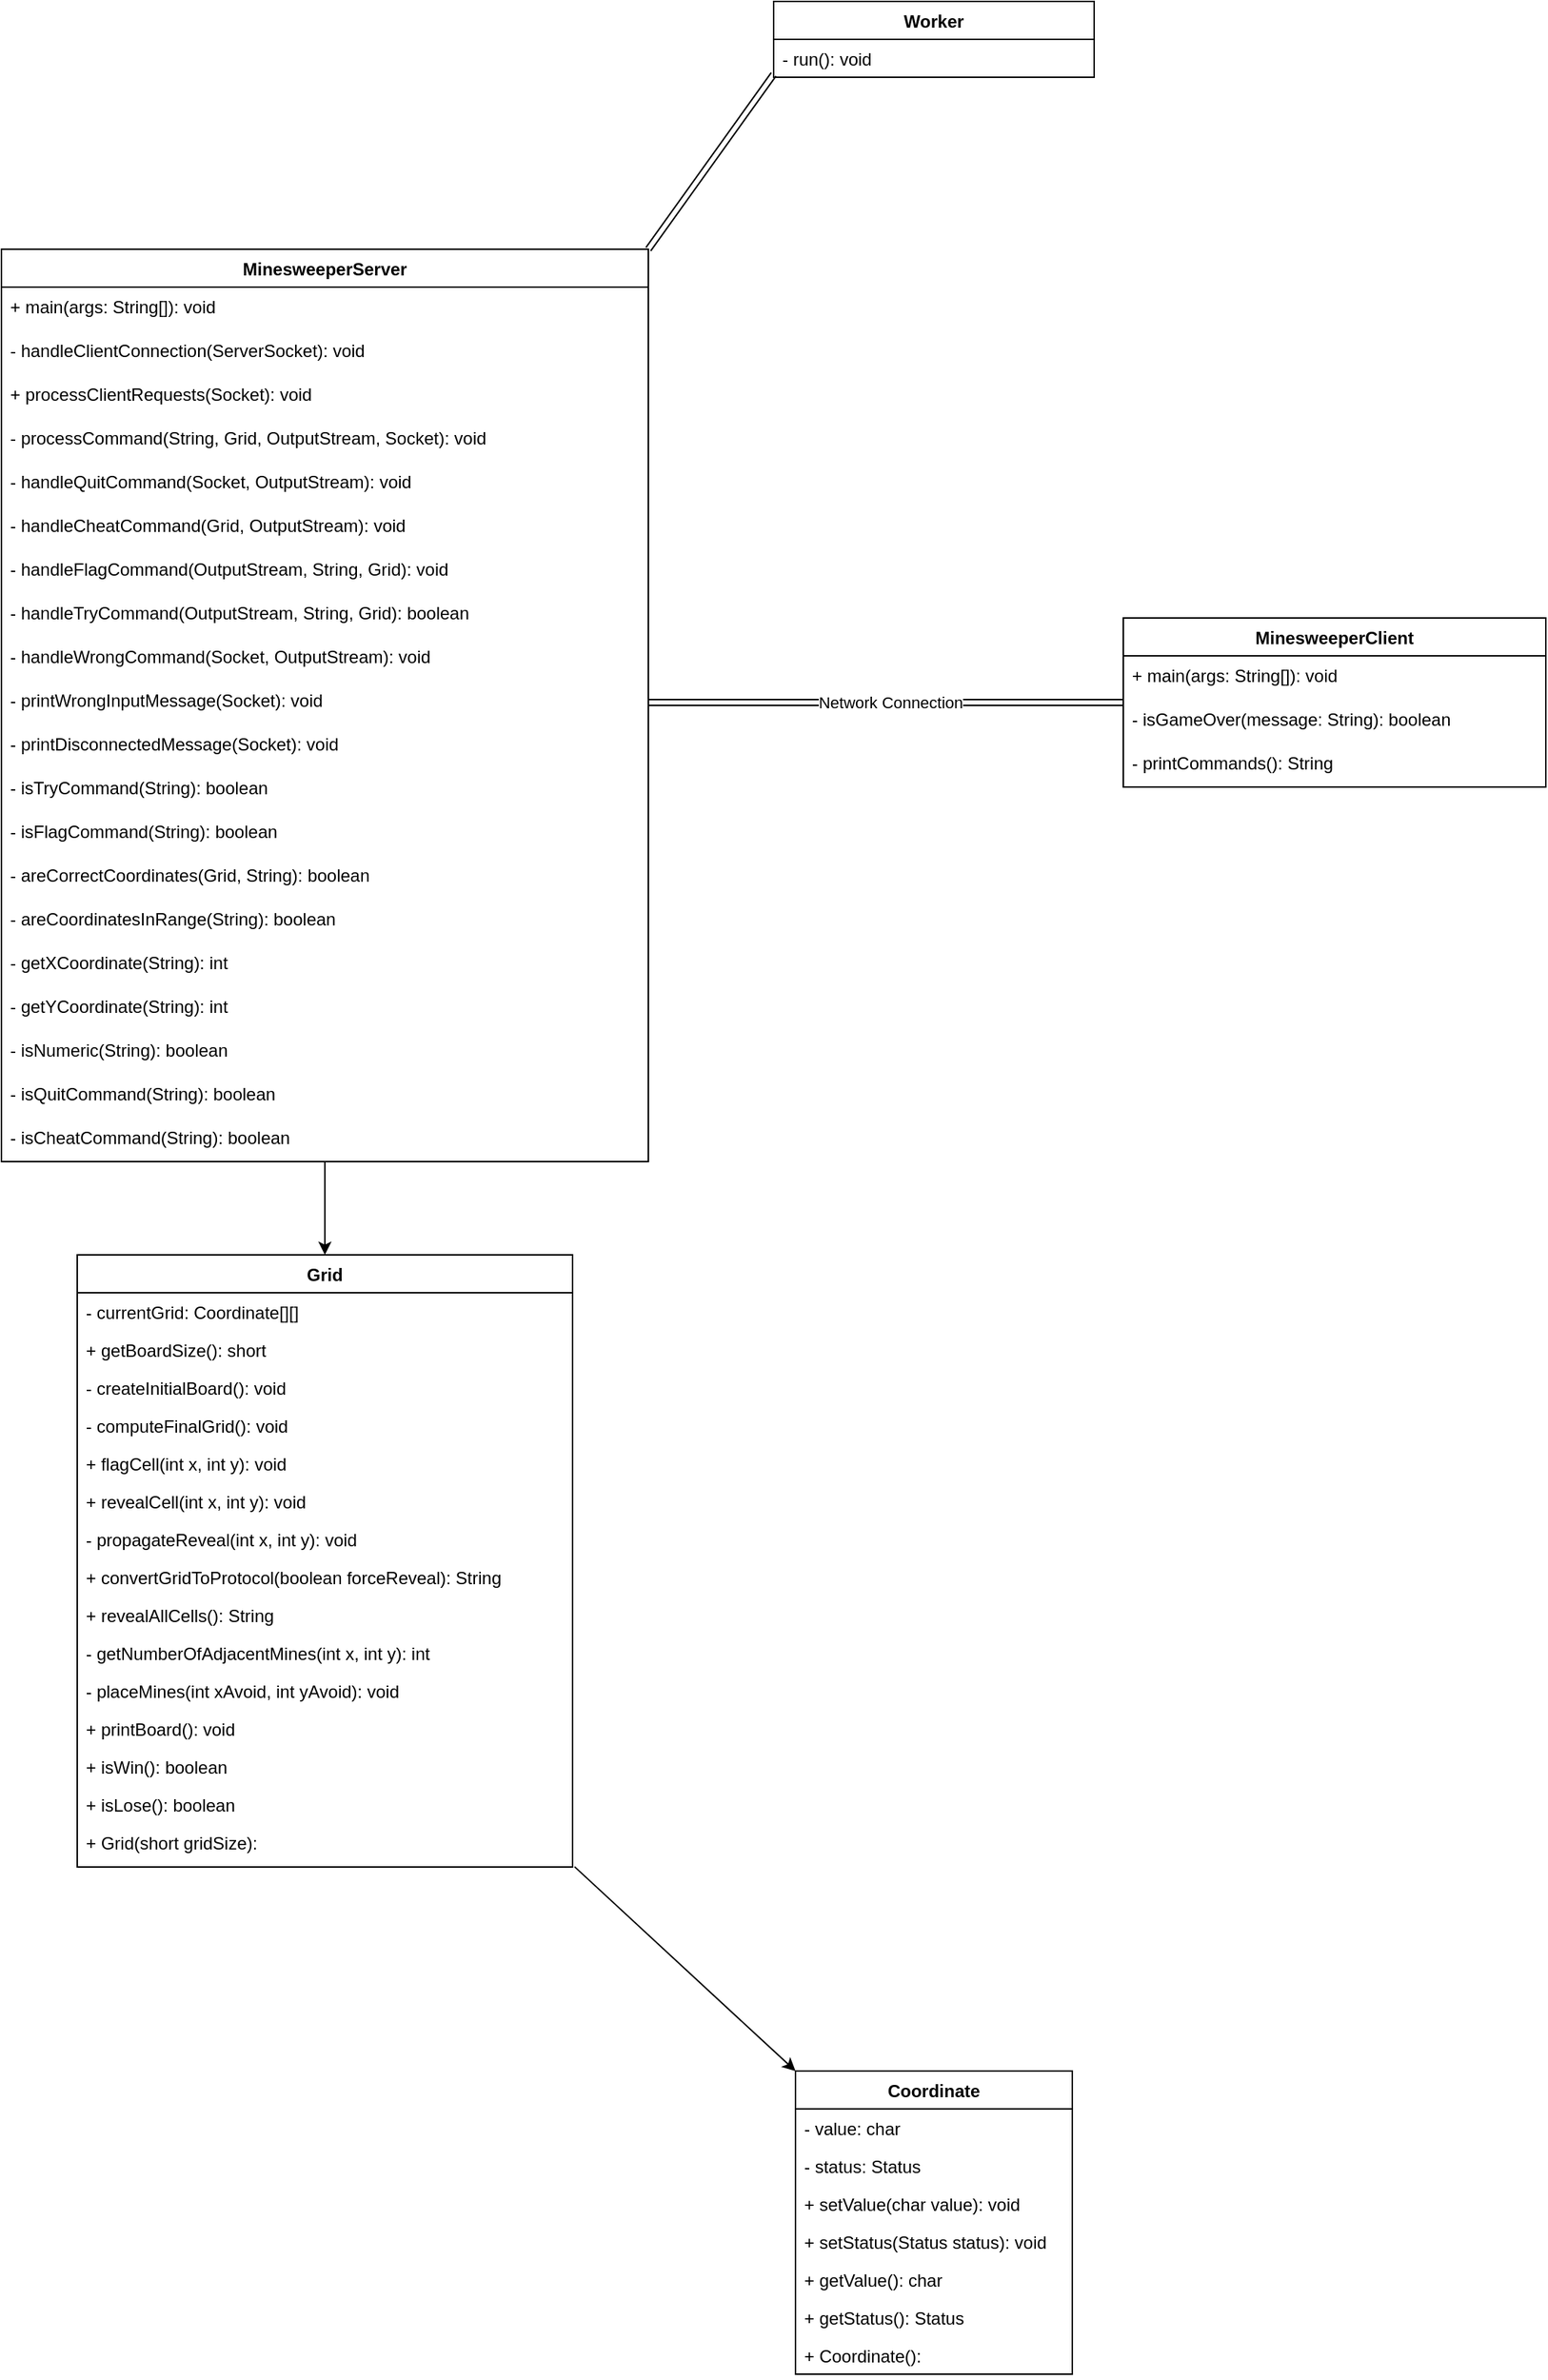 <mxfile>
    <diagram id="MAHr5kk7nUPrVwBGJ5mV" name="Page-1">
        <mxGraphModel dx="703" dy="387" grid="1" gridSize="10" guides="1" tooltips="1" connect="1" arrows="1" fold="1" page="1" pageScale="1" pageWidth="827" pageHeight="1169" background="none" math="0" shadow="0">
            <root>
                <mxCell id="0"/>
                <mxCell id="1" parent="0"/>
                <mxCell id="91" style="edgeStyle=none;html=1;entryX=0;entryY=0;entryDx=0;entryDy=0;exitX=1.004;exitY=0.994;exitDx=0;exitDy=0;exitPerimeter=0;" parent="1" source="30" target="31" edge="1">
                    <mxGeometry relative="1" as="geometry"/>
                </mxCell>
                <mxCell id="14" value="Grid" style="swimlane;fontStyle=1;align=center;verticalAlign=top;childLayout=stackLayout;horizontal=1;startSize=26;horizontalStack=0;resizeParent=1;resizeParentMax=0;resizeLast=0;collapsible=1;marginBottom=0;whiteSpace=wrap;html=1;" parent="1" vertex="1">
                    <mxGeometry x="242" y="970" width="340" height="420" as="geometry"/>
                </mxCell>
                <mxCell id="15" value="- currentGrid: Coordinate[][]" style="text;strokeColor=none;fillColor=none;align=left;verticalAlign=top;spacingLeft=4;spacingRight=4;overflow=hidden;rotatable=0;points=[[0,0.5],[1,0.5]];portConstraint=eastwest;whiteSpace=wrap;html=1;" parent="14" vertex="1">
                    <mxGeometry y="26" width="340" height="26" as="geometry"/>
                </mxCell>
                <mxCell id="16" value="+ getBoardSize(): short" style="text;strokeColor=none;fillColor=none;align=left;verticalAlign=top;spacingLeft=4;spacingRight=4;overflow=hidden;rotatable=0;points=[[0,0.5],[1,0.5]];portConstraint=eastwest;whiteSpace=wrap;html=1;" parent="14" vertex="1">
                    <mxGeometry y="52" width="340" height="26" as="geometry"/>
                </mxCell>
                <mxCell id="17" value="- createInitialBoard(): void" style="text;strokeColor=none;fillColor=none;align=left;verticalAlign=top;spacingLeft=4;spacingRight=4;overflow=hidden;rotatable=0;points=[[0,0.5],[1,0.5]];portConstraint=eastwest;whiteSpace=wrap;html=1;" parent="14" vertex="1">
                    <mxGeometry y="78" width="340" height="26" as="geometry"/>
                </mxCell>
                <mxCell id="18" value="- computeFinalGrid(): void" style="text;strokeColor=none;fillColor=none;align=left;verticalAlign=top;spacingLeft=4;spacingRight=4;overflow=hidden;rotatable=0;points=[[0,0.5],[1,0.5]];portConstraint=eastwest;whiteSpace=wrap;html=1;" parent="14" vertex="1">
                    <mxGeometry y="104" width="340" height="26" as="geometry"/>
                </mxCell>
                <mxCell id="19" value="+ flagCell(int x, int y): void" style="text;strokeColor=none;fillColor=none;align=left;verticalAlign=top;spacingLeft=4;spacingRight=4;overflow=hidden;rotatable=0;points=[[0,0.5],[1,0.5]];portConstraint=eastwest;whiteSpace=wrap;html=1;" parent="14" vertex="1">
                    <mxGeometry y="130" width="340" height="26" as="geometry"/>
                </mxCell>
                <mxCell id="20" value="+ revealCell(int x, int y): void" style="text;strokeColor=none;fillColor=none;align=left;verticalAlign=top;spacingLeft=4;spacingRight=4;overflow=hidden;rotatable=0;points=[[0,0.5],[1,0.5]];portConstraint=eastwest;whiteSpace=wrap;html=1;" parent="14" vertex="1">
                    <mxGeometry y="156" width="340" height="26" as="geometry"/>
                </mxCell>
                <mxCell id="22" value="- propagateReveal(int x, int y): void" style="text;strokeColor=none;fillColor=none;align=left;verticalAlign=top;spacingLeft=4;spacingRight=4;overflow=hidden;rotatable=0;points=[[0,0.5],[1,0.5]];portConstraint=eastwest;whiteSpace=wrap;html=1;" parent="14" vertex="1">
                    <mxGeometry y="182" width="340" height="26" as="geometry"/>
                </mxCell>
                <mxCell id="23" value="+ convertGridToProtocol(boolean forceReveal): String" style="text;strokeColor=none;fillColor=none;align=left;verticalAlign=top;spacingLeft=4;spacingRight=4;overflow=hidden;rotatable=0;points=[[0,0.5],[1,0.5]];portConstraint=eastwest;whiteSpace=wrap;html=1;" parent="14" vertex="1">
                    <mxGeometry y="208" width="340" height="26" as="geometry"/>
                </mxCell>
                <mxCell id="24" value="+ revealAllCells(): String" style="text;strokeColor=none;fillColor=none;align=left;verticalAlign=top;spacingLeft=4;spacingRight=4;overflow=hidden;rotatable=0;points=[[0,0.5],[1,0.5]];portConstraint=eastwest;whiteSpace=wrap;html=1;" parent="14" vertex="1">
                    <mxGeometry y="234" width="340" height="26" as="geometry"/>
                </mxCell>
                <mxCell id="25" value="- getNumberOfAdjacentMines(int x, int y): int" style="text;strokeColor=none;fillColor=none;align=left;verticalAlign=top;spacingLeft=4;spacingRight=4;overflow=hidden;rotatable=0;points=[[0,0.5],[1,0.5]];portConstraint=eastwest;whiteSpace=wrap;html=1;" parent="14" vertex="1">
                    <mxGeometry y="260" width="340" height="26" as="geometry"/>
                </mxCell>
                <mxCell id="26" value="- placeMines(int xAvoid, int yAvoid): void" style="text;strokeColor=none;fillColor=none;align=left;verticalAlign=top;spacingLeft=4;spacingRight=4;overflow=hidden;rotatable=0;points=[[0,0.5],[1,0.5]];portConstraint=eastwest;whiteSpace=wrap;html=1;" parent="14" vertex="1">
                    <mxGeometry y="286" width="340" height="26" as="geometry"/>
                </mxCell>
                <mxCell id="27" value="+ printBoard(): void" style="text;strokeColor=none;fillColor=none;align=left;verticalAlign=top;spacingLeft=4;spacingRight=4;overflow=hidden;rotatable=0;points=[[0,0.5],[1,0.5]];portConstraint=eastwest;whiteSpace=wrap;html=1;" parent="14" vertex="1">
                    <mxGeometry y="312" width="340" height="26" as="geometry"/>
                </mxCell>
                <mxCell id="28" value="+ isWin(): boolean" style="text;strokeColor=none;fillColor=none;align=left;verticalAlign=top;spacingLeft=4;spacingRight=4;overflow=hidden;rotatable=0;points=[[0,0.5],[1,0.5]];portConstraint=eastwest;whiteSpace=wrap;html=1;" parent="14" vertex="1">
                    <mxGeometry y="338" width="340" height="26" as="geometry"/>
                </mxCell>
                <mxCell id="29" value="+ isLose(): boolean" style="text;strokeColor=none;fillColor=none;align=left;verticalAlign=top;spacingLeft=4;spacingRight=4;overflow=hidden;rotatable=0;points=[[0,0.5],[1,0.5]];portConstraint=eastwest;whiteSpace=wrap;html=1;" parent="14" vertex="1">
                    <mxGeometry y="364" width="340" height="26" as="geometry"/>
                </mxCell>
                <mxCell id="30" value="+ Grid(short gridSize): " style="text;strokeColor=none;fillColor=none;align=left;verticalAlign=top;spacingLeft=4;spacingRight=4;overflow=hidden;rotatable=0;points=[[0,0.5],[1,0.5]];portConstraint=eastwest;whiteSpace=wrap;html=1;" parent="14" vertex="1">
                    <mxGeometry y="390" width="340" height="30" as="geometry"/>
                </mxCell>
                <mxCell id="31" value="Coordinate" style="swimlane;fontStyle=1;align=center;verticalAlign=top;childLayout=stackLayout;horizontal=1;startSize=26;horizontalStack=0;resizeParent=1;resizeParentMax=0;resizeLast=0;collapsible=1;marginBottom=0;whiteSpace=wrap;html=1;" parent="1" vertex="1">
                    <mxGeometry x="735" y="1530" width="190" height="208" as="geometry"/>
                </mxCell>
                <mxCell id="32" value="- value: char" style="text;strokeColor=none;fillColor=none;align=left;verticalAlign=top;spacingLeft=4;spacingRight=4;overflow=hidden;rotatable=0;points=[[0,0.5],[1,0.5]];portConstraint=eastwest;whiteSpace=wrap;html=1;" parent="31" vertex="1">
                    <mxGeometry y="26" width="190" height="26" as="geometry"/>
                </mxCell>
                <mxCell id="33" value="- status: Status" style="text;strokeColor=none;fillColor=none;align=left;verticalAlign=top;spacingLeft=4;spacingRight=4;overflow=hidden;rotatable=0;points=[[0,0.5],[1,0.5]];portConstraint=eastwest;whiteSpace=wrap;html=1;" parent="31" vertex="1">
                    <mxGeometry y="52" width="190" height="26" as="geometry"/>
                </mxCell>
                <mxCell id="34" value="+ setValue(char value): void" style="text;strokeColor=none;fillColor=none;align=left;verticalAlign=top;spacingLeft=4;spacingRight=4;overflow=hidden;rotatable=0;points=[[0,0.5],[1,0.5]];portConstraint=eastwest;whiteSpace=wrap;html=1;" parent="31" vertex="1">
                    <mxGeometry y="78" width="190" height="26" as="geometry"/>
                </mxCell>
                <mxCell id="35" value="+ setStatus(Status status): void" style="text;strokeColor=none;fillColor=none;align=left;verticalAlign=top;spacingLeft=4;spacingRight=4;overflow=hidden;rotatable=0;points=[[0,0.5],[1,0.5]];portConstraint=eastwest;whiteSpace=wrap;html=1;" parent="31" vertex="1">
                    <mxGeometry y="104" width="190" height="26" as="geometry"/>
                </mxCell>
                <mxCell id="36" value="+ getValue(): char" style="text;strokeColor=none;fillColor=none;align=left;verticalAlign=top;spacingLeft=4;spacingRight=4;overflow=hidden;rotatable=0;points=[[0,0.5],[1,0.5]];portConstraint=eastwest;whiteSpace=wrap;html=1;" parent="31" vertex="1">
                    <mxGeometry y="130" width="190" height="26" as="geometry"/>
                </mxCell>
                <mxCell id="37" value="+ getStatus(): Status" style="text;strokeColor=none;fillColor=none;align=left;verticalAlign=top;spacingLeft=4;spacingRight=4;overflow=hidden;rotatable=0;points=[[0,0.5],[1,0.5]];portConstraint=eastwest;whiteSpace=wrap;html=1;" parent="31" vertex="1">
                    <mxGeometry y="156" width="190" height="26" as="geometry"/>
                </mxCell>
                <mxCell id="38" value="+ Coordinate(): " style="text;strokeColor=none;fillColor=none;align=left;verticalAlign=top;spacingLeft=4;spacingRight=4;overflow=hidden;rotatable=0;points=[[0,0.5],[1,0.5]];portConstraint=eastwest;whiteSpace=wrap;html=1;" parent="31" vertex="1">
                    <mxGeometry y="182" width="190" height="26" as="geometry"/>
                </mxCell>
                <mxCell id="41" value="Worker" style="swimlane;fontStyle=1;align=center;verticalAlign=top;childLayout=stackLayout;horizontal=1;startSize=26;horizontalStack=0;resizeParent=1;resizeParentMax=0;resizeLast=0;collapsible=1;marginBottom=0;whiteSpace=wrap;html=1;" parent="1" vertex="1">
                    <mxGeometry x="720" y="110" width="220" height="52" as="geometry"/>
                </mxCell>
                <mxCell id="42" value="- run(): void" style="text;strokeColor=none;fillColor=none;align=left;verticalAlign=top;spacingLeft=4;spacingRight=4;overflow=hidden;rotatable=0;points=[[0,0.5],[1,0.5]];portConstraint=eastwest;whiteSpace=wrap;html=1;" parent="41" vertex="1">
                    <mxGeometry y="26" width="220" height="26" as="geometry"/>
                </mxCell>
                <mxCell id="54" value="MinesweeperClient" style="swimlane;fontStyle=1;align=center;verticalAlign=top;childLayout=stackLayout;horizontal=1;startSize=26;horizontalStack=0;resizeParent=1;resizeParentMax=0;resizeLast=0;collapsible=1;marginBottom=0;whiteSpace=wrap;html=1;" parent="1" vertex="1">
                    <mxGeometry x="960" y="533" width="290" height="116" as="geometry"/>
                </mxCell>
                <mxCell id="55" value="+ main(args: String[]): void" style="text;strokeColor=none;fillColor=none;align=left;verticalAlign=top;spacingLeft=4;whiteSpace=wrap;html=1;" parent="54" vertex="1">
                    <mxGeometry y="26" width="290" height="30" as="geometry"/>
                </mxCell>
                <mxCell id="56" value="- isGameOver(message: String): boolean" style="text;strokeColor=none;fillColor=none;align=left;verticalAlign=top;spacingLeft=4;whiteSpace=wrap;html=1;" parent="54" vertex="1">
                    <mxGeometry y="56" width="290" height="30" as="geometry"/>
                </mxCell>
                <mxCell id="57" value="-  printCommands(): String" style="text;strokeColor=none;fillColor=none;align=left;verticalAlign=top;spacingLeft=4;whiteSpace=wrap;html=1;" parent="54" vertex="1">
                    <mxGeometry y="86" width="290" height="30" as="geometry"/>
                </mxCell>
                <mxCell id="89" style="edgeStyle=none;html=1;exitX=1;exitY=0;exitDx=0;exitDy=0;shape=link;" parent="1" source="58" edge="1">
                    <mxGeometry relative="1" as="geometry">
                        <mxPoint x="720" y="160" as="targetPoint"/>
                    </mxGeometry>
                </mxCell>
                <mxCell id="58" value="MinesweeperServer" style="swimlane;fontStyle=1;align=center;verticalAlign=top;childLayout=stackLayout;horizontal=1;startSize=26;horizontalStack=0;resizeParent=1;resizeParentMax=0;resizeLast=0;collapsible=1;marginBottom=0;whiteSpace=wrap;html=1;" parent="1" vertex="1">
                    <mxGeometry x="190" y="280" width="444" height="626" as="geometry"/>
                </mxCell>
                <mxCell id="59" value="+ main(args: String[]): void" style="text;strokeColor=none;fillColor=none;align=left;verticalAlign=top;spacingLeft=4;whiteSpace=wrap;html=1;" parent="58" vertex="1">
                    <mxGeometry y="26" width="444" height="30" as="geometry"/>
                </mxCell>
                <mxCell id="60" value="- handleClientConnection(ServerSocket): void" style="text;strokeColor=none;fillColor=none;align=left;verticalAlign=top;spacingLeft=4;whiteSpace=wrap;html=1;" parent="58" vertex="1">
                    <mxGeometry y="56" width="444" height="30" as="geometry"/>
                </mxCell>
                <mxCell id="61" value="+ processClientRequests(Socket): void" style="text;strokeColor=none;fillColor=none;align=left;verticalAlign=top;spacingLeft=4;whiteSpace=wrap;html=1;" parent="58" vertex="1">
                    <mxGeometry y="86" width="444" height="30" as="geometry"/>
                </mxCell>
                <mxCell id="98" value="- processCommand(String, Grid, OutputStream, Socket): void" style="text;strokeColor=none;fillColor=none;align=left;verticalAlign=top;spacingLeft=4;whiteSpace=wrap;html=1;" vertex="1" parent="58">
                    <mxGeometry y="116" width="444" height="30" as="geometry"/>
                </mxCell>
                <mxCell id="63" value="- handleQuitCommand(Socket, OutputStream): void" style="text;strokeColor=none;fillColor=none;align=left;verticalAlign=top;spacingLeft=4;whiteSpace=wrap;html=1;" parent="58" vertex="1">
                    <mxGeometry y="146" width="444" height="30" as="geometry"/>
                </mxCell>
                <mxCell id="64" value="- handleCheatCommand(Grid, OutputStream): void" style="text;strokeColor=none;fillColor=none;align=left;verticalAlign=top;spacingLeft=4;whiteSpace=wrap;html=1;" parent="58" vertex="1">
                    <mxGeometry y="176" width="444" height="30" as="geometry"/>
                </mxCell>
                <mxCell id="65" value="- handleFlagCommand(OutputStream, String, Grid): void" style="text;strokeColor=none;fillColor=none;align=left;verticalAlign=top;spacingLeft=4;whiteSpace=wrap;html=1;" parent="58" vertex="1">
                    <mxGeometry y="206" width="444" height="30" as="geometry"/>
                </mxCell>
                <mxCell id="66" value="- handleTryCommand(OutputStream, String, Grid): boolean" style="text;strokeColor=none;fillColor=none;align=left;verticalAlign=top;spacingLeft=4;whiteSpace=wrap;html=1;" parent="58" vertex="1">
                    <mxGeometry y="236" width="444" height="30" as="geometry"/>
                </mxCell>
                <mxCell id="67" value="- handleWrongCommand(Socket, OutputStream): void" style="text;strokeColor=none;fillColor=none;align=left;verticalAlign=top;spacingLeft=4;whiteSpace=wrap;html=1;" parent="58" vertex="1">
                    <mxGeometry y="266" width="444" height="30" as="geometry"/>
                </mxCell>
                <mxCell id="69" value="- printWrongInputMessage(Socket): void" style="text;strokeColor=none;fillColor=none;align=left;verticalAlign=top;spacingLeft=4;whiteSpace=wrap;html=1;" parent="58" vertex="1">
                    <mxGeometry y="296" width="444" height="30" as="geometry"/>
                </mxCell>
                <mxCell id="70" value="- printDisconnectedMessage(Socket): void" style="text;strokeColor=none;fillColor=none;align=left;verticalAlign=top;spacingLeft=4;whiteSpace=wrap;html=1;" parent="58" vertex="1">
                    <mxGeometry y="326" width="444" height="30" as="geometry"/>
                </mxCell>
                <mxCell id="71" value="- isTryCommand(String): boolean" style="text;strokeColor=none;fillColor=none;align=left;verticalAlign=top;spacingLeft=4;whiteSpace=wrap;html=1;" parent="58" vertex="1">
                    <mxGeometry y="356" width="444" height="30" as="geometry"/>
                </mxCell>
                <mxCell id="72" value="- isFlagCommand(String): boolean" style="text;strokeColor=none;fillColor=none;align=left;verticalAlign=top;spacingLeft=4;whiteSpace=wrap;html=1;" parent="58" vertex="1">
                    <mxGeometry y="386" width="444" height="30" as="geometry"/>
                </mxCell>
                <mxCell id="73" value="- areCorrectCoordinates(Grid, String): boolean" style="text;strokeColor=none;fillColor=none;align=left;verticalAlign=top;spacingLeft=4;whiteSpace=wrap;html=1;" parent="58" vertex="1">
                    <mxGeometry y="416" width="444" height="30" as="geometry"/>
                </mxCell>
                <mxCell id="97" value="- areCoordinatesInRange(String): boolean" style="text;strokeColor=none;fillColor=none;align=left;verticalAlign=top;spacingLeft=4;whiteSpace=wrap;html=1;" parent="58" vertex="1">
                    <mxGeometry y="446" width="444" height="30" as="geometry"/>
                </mxCell>
                <mxCell id="75" value="- getXCoordinate(String): int" style="text;strokeColor=none;fillColor=none;align=left;verticalAlign=top;spacingLeft=4;whiteSpace=wrap;html=1;" parent="58" vertex="1">
                    <mxGeometry y="476" width="444" height="30" as="geometry"/>
                </mxCell>
                <mxCell id="74" value="- getYCoordinate(String): int" style="text;strokeColor=none;fillColor=none;align=left;verticalAlign=top;spacingLeft=4;whiteSpace=wrap;html=1;" parent="58" vertex="1">
                    <mxGeometry y="506" width="444" height="30" as="geometry"/>
                </mxCell>
                <mxCell id="77" value="- isNumeric(String): boolean" style="text;strokeColor=none;fillColor=none;align=left;verticalAlign=top;spacingLeft=4;whiteSpace=wrap;html=1;" parent="58" vertex="1">
                    <mxGeometry y="536" width="444" height="30" as="geometry"/>
                </mxCell>
                <mxCell id="76" value="- isQuitCommand(String): boolean" style="text;strokeColor=none;fillColor=none;align=left;verticalAlign=top;spacingLeft=4;whiteSpace=wrap;html=1;" parent="58" vertex="1">
                    <mxGeometry y="566" width="444" height="30" as="geometry"/>
                </mxCell>
                <mxCell id="78" value="- isCheatCommand(String): boolean" style="text;strokeColor=none;fillColor=none;align=left;verticalAlign=top;spacingLeft=4;whiteSpace=wrap;html=1;" parent="58" vertex="1">
                    <mxGeometry y="596" width="444" height="30" as="geometry"/>
                </mxCell>
                <mxCell id="90" style="edgeStyle=none;html=1;exitX=0.5;exitY=1;exitDx=0;exitDy=0;entryX=0.5;entryY=0;entryDx=0;entryDy=0;" parent="1" source="78" target="14" edge="1">
                    <mxGeometry relative="1" as="geometry">
                        <mxPoint x="320" y="930" as="targetPoint"/>
                    </mxGeometry>
                </mxCell>
                <mxCell id="92" style="html=1;exitX=1;exitY=0.5;exitDx=0;exitDy=0;entryX=0;entryY=0.5;entryDx=0;entryDy=0;strokeColor=default;shape=link;" parent="1" source="69" target="54" edge="1">
                    <mxGeometry relative="1" as="geometry"/>
                </mxCell>
                <mxCell id="95" value="Network Connection" style="edgeLabel;html=1;align=center;verticalAlign=middle;resizable=0;points=[];" parent="92" vertex="1" connectable="0">
                    <mxGeometry x="0.123" relative="1" as="geometry">
                        <mxPoint x="-17" as="offset"/>
                    </mxGeometry>
                </mxCell>
            </root>
        </mxGraphModel>
    </diagram>
</mxfile>